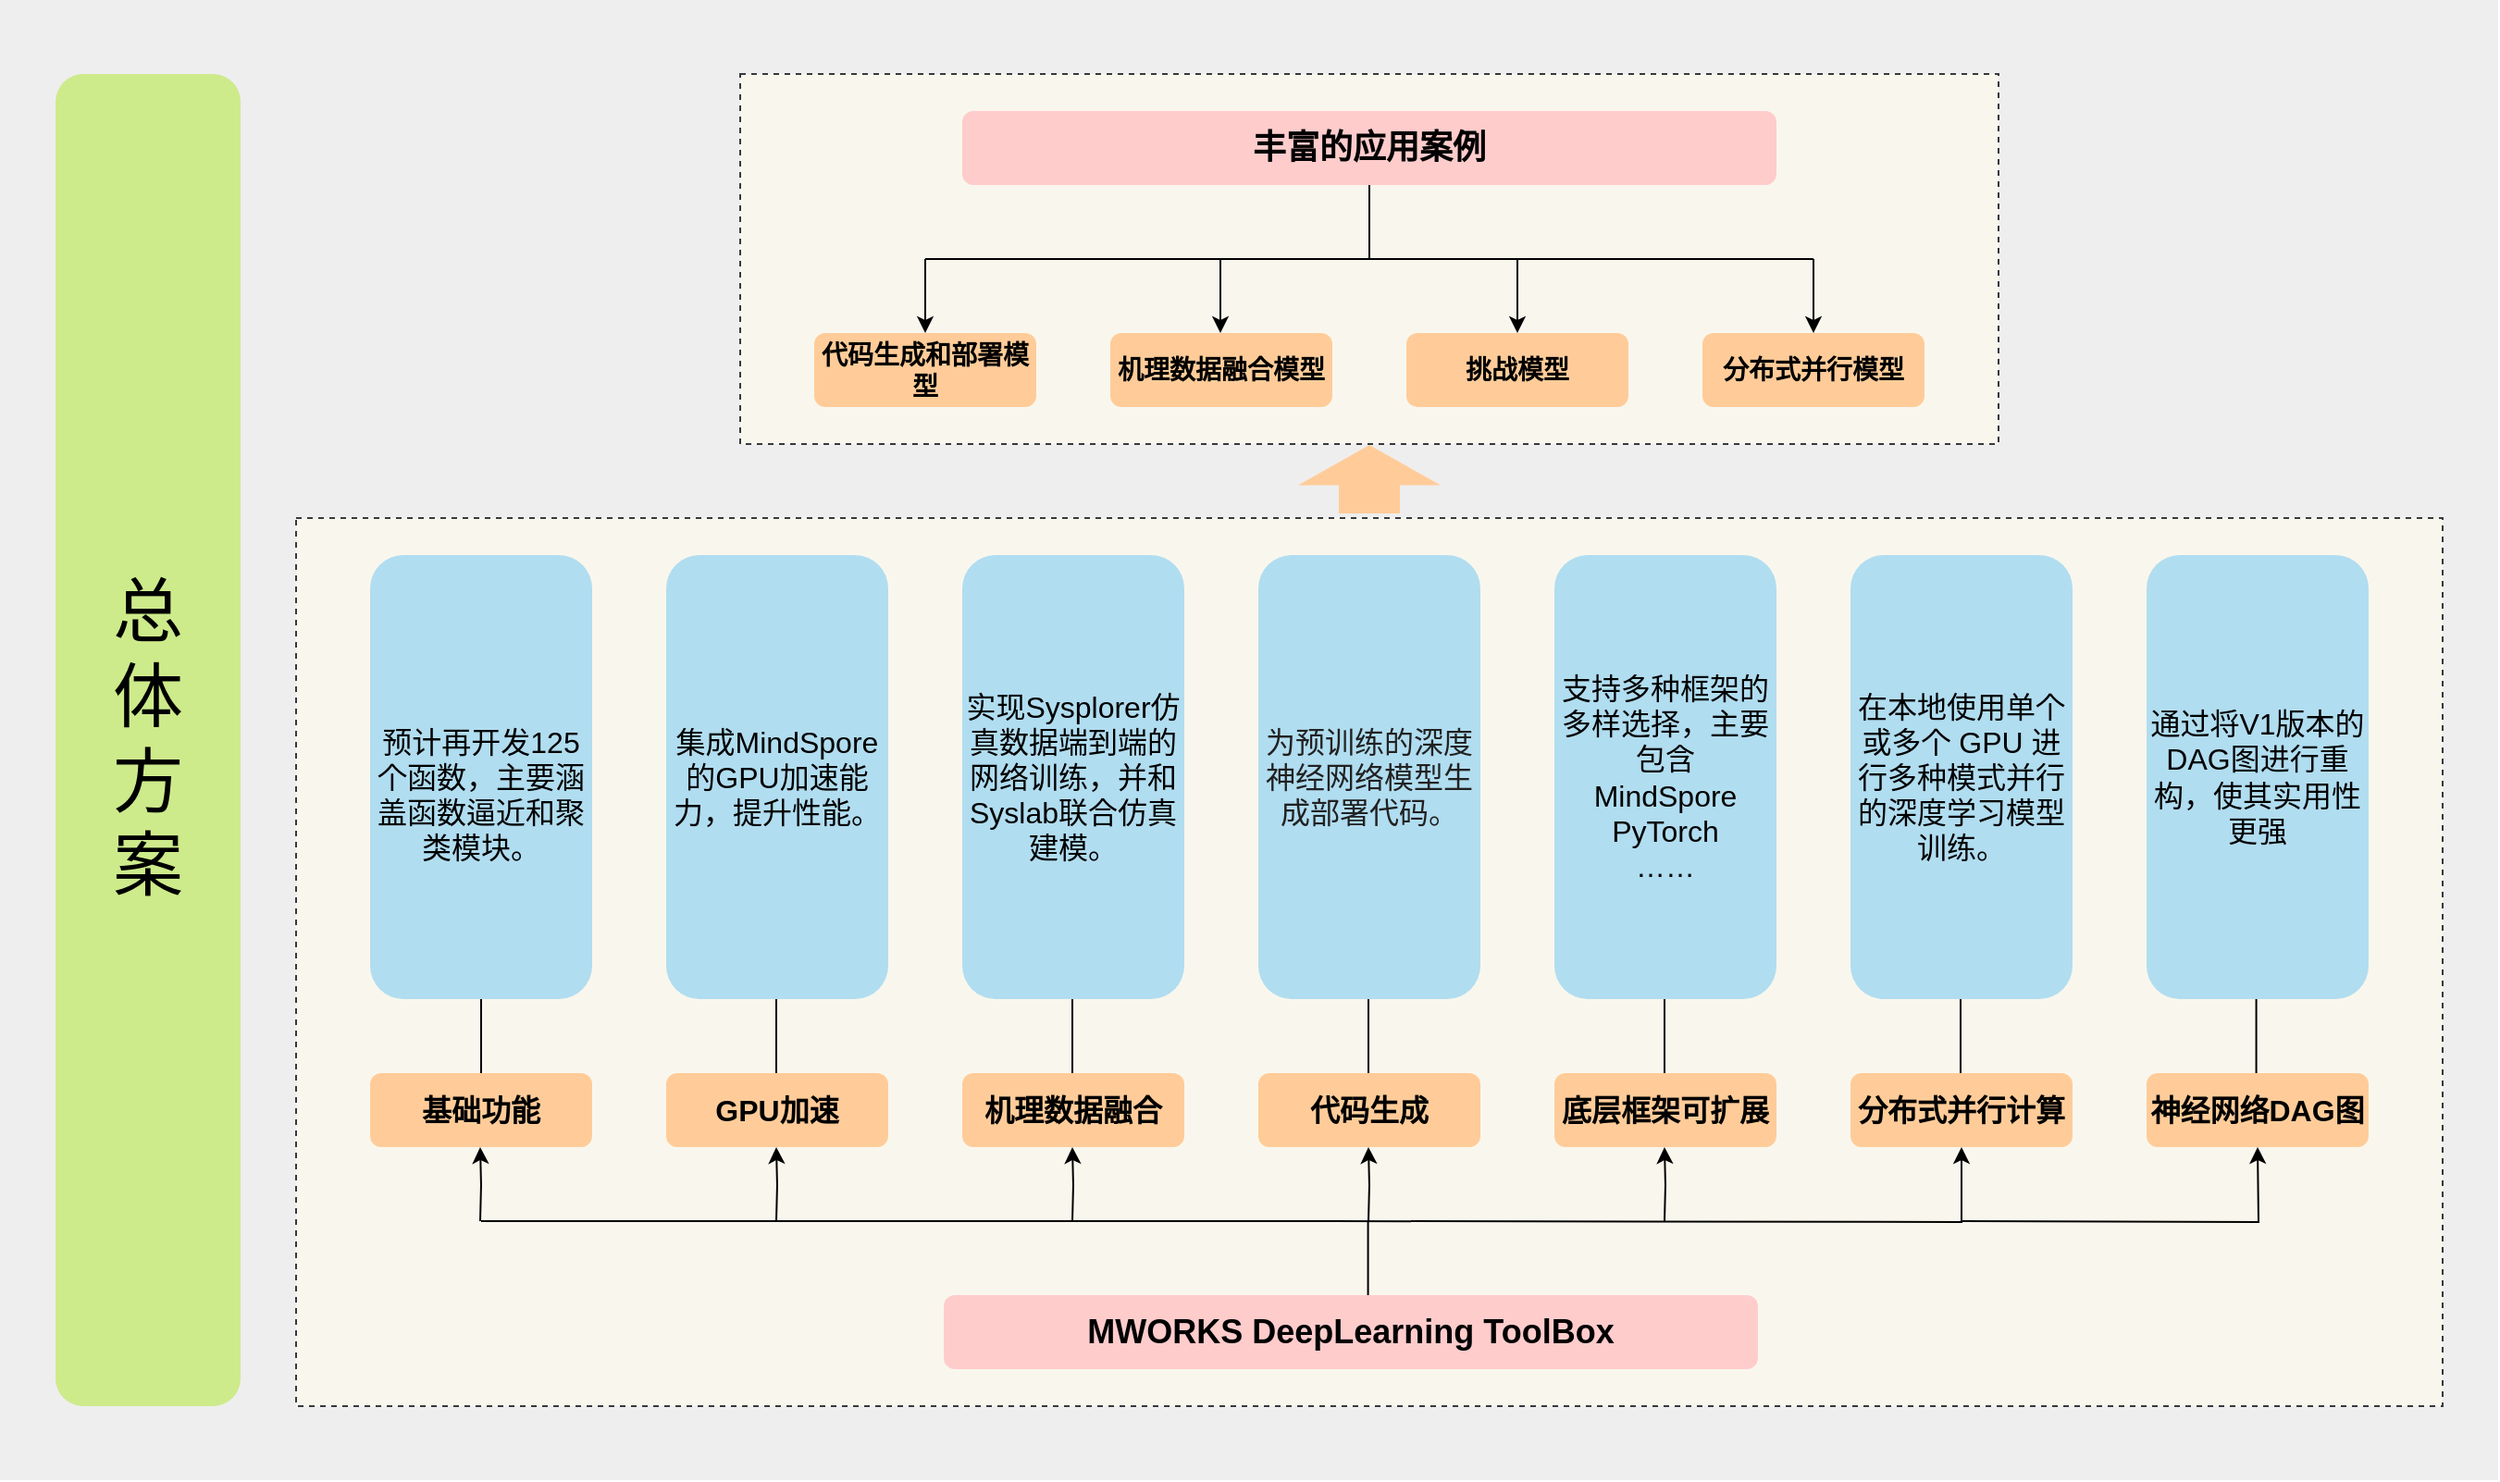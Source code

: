 <mxfile version="12.9.3" type="device"><diagram id="7ahyEEp-FZR-DBvPCOuq" name="第 1 页"><mxGraphModel dx="2381" dy="2483" grid="1" gridSize="10" guides="1" tooltips="1" connect="1" arrows="1" fold="1" page="1" pageScale="1" pageWidth="827" pageHeight="1169" math="0" shadow="0"><root><mxCell id="0"/><mxCell id="1" parent="0"/><mxCell id="tipfiYnlhUNsp1gthsDV-65" value="" style="rounded=0;whiteSpace=wrap;html=1;strokeWidth=1;fillColor=#eeeeee;strokeColor=none;" parent="1" vertex="1"><mxGeometry x="-240" y="-40" width="1350" height="800" as="geometry"/></mxCell><mxCell id="tipfiYnlhUNsp1gthsDV-63" value="" style="rounded=0;whiteSpace=wrap;html=1;dashed=1;fillColor=#f9f7ed;strokeColor=#36393d;" parent="1" vertex="1"><mxGeometry x="-80" y="240" width="1160" height="480" as="geometry"/></mxCell><mxCell id="tipfiYnlhUNsp1gthsDV-1" value="&lt;b&gt;MWORKS DeepLearning ToolBox&lt;/b&gt;" style="rounded=1;whiteSpace=wrap;html=1;fontSize=18;fillColor=#ffcccc;strokeColor=none;" parent="1" vertex="1"><mxGeometry x="270" y="660" width="440" height="40" as="geometry"/></mxCell><mxCell id="tipfiYnlhUNsp1gthsDV-2" value="基础功能" style="rounded=1;whiteSpace=wrap;html=1;fontSize=16;fillColor=#ffcc99;strokeColor=none;fontStyle=1" parent="1" vertex="1"><mxGeometry x="-40" y="540" width="120" height="40" as="geometry"/></mxCell><mxCell id="tipfiYnlhUNsp1gthsDV-3" value="GPU加速" style="rounded=1;whiteSpace=wrap;html=1;fontSize=16;fillColor=#ffcc99;strokeColor=none;fontStyle=1" parent="1" vertex="1"><mxGeometry x="120" y="540" width="120" height="40" as="geometry"/></mxCell><mxCell id="tipfiYnlhUNsp1gthsDV-4" value="机理数据融合" style="rounded=1;whiteSpace=wrap;html=1;fontSize=16;fillColor=#ffcc99;strokeColor=none;fontStyle=1" parent="1" vertex="1"><mxGeometry x="280" y="540" width="120" height="40" as="geometry"/></mxCell><mxCell id="tipfiYnlhUNsp1gthsDV-5" value="代码生成" style="rounded=1;whiteSpace=wrap;html=1;fontSize=16;fillColor=#ffcc99;strokeColor=none;fontStyle=1" parent="1" vertex="1"><mxGeometry x="440" y="540" width="120" height="40" as="geometry"/></mxCell><mxCell id="tipfiYnlhUNsp1gthsDV-6" value="底层框架可扩展" style="rounded=1;whiteSpace=wrap;html=1;fontSize=16;fillColor=#ffcc99;strokeColor=none;fontStyle=1" parent="1" vertex="1"><mxGeometry x="600" y="540" width="120" height="40" as="geometry"/></mxCell><mxCell id="tipfiYnlhUNsp1gthsDV-12" style="edgeStyle=orthogonalEdgeStyle;rounded=0;orthogonalLoop=1;jettySize=auto;html=1;" parent="1" target="tipfiYnlhUNsp1gthsDV-8" edge="1"><mxGeometry relative="1" as="geometry"><mxPoint x="480" y="620" as="sourcePoint"/></mxGeometry></mxCell><mxCell id="tipfiYnlhUNsp1gthsDV-8" value="分布式并行计算" style="rounded=1;whiteSpace=wrap;html=1;fontSize=16;fillColor=#ffcc99;strokeColor=none;fontStyle=1" parent="1" vertex="1"><mxGeometry x="760" y="540" width="120" height="40" as="geometry"/></mxCell><mxCell id="tipfiYnlhUNsp1gthsDV-14" value="" style="endArrow=none;html=1;" parent="1" edge="1"><mxGeometry width="50" height="50" relative="1" as="geometry"><mxPoint x="20" y="620" as="sourcePoint"/><mxPoint x="480" y="620" as="targetPoint"/><Array as="points"/></mxGeometry></mxCell><mxCell id="tipfiYnlhUNsp1gthsDV-15" style="edgeStyle=orthogonalEdgeStyle;rounded=0;orthogonalLoop=1;jettySize=auto;html=1;" parent="1" edge="1"><mxGeometry relative="1" as="geometry"><mxPoint x="19.5" y="580" as="targetPoint"/><mxPoint x="19.5" y="620" as="sourcePoint"/></mxGeometry></mxCell><mxCell id="tipfiYnlhUNsp1gthsDV-16" style="edgeStyle=orthogonalEdgeStyle;rounded=0;orthogonalLoop=1;jettySize=auto;html=1;" parent="1" edge="1"><mxGeometry relative="1" as="geometry"><mxPoint x="179.5" y="580" as="targetPoint"/><mxPoint x="179.5" y="620" as="sourcePoint"/></mxGeometry></mxCell><mxCell id="tipfiYnlhUNsp1gthsDV-17" style="edgeStyle=orthogonalEdgeStyle;rounded=0;orthogonalLoop=1;jettySize=auto;html=1;" parent="1" edge="1"><mxGeometry relative="1" as="geometry"><mxPoint x="339.5" y="580" as="targetPoint"/><mxPoint x="339.5" y="620" as="sourcePoint"/></mxGeometry></mxCell><mxCell id="tipfiYnlhUNsp1gthsDV-18" style="edgeStyle=orthogonalEdgeStyle;rounded=0;orthogonalLoop=1;jettySize=auto;html=1;" parent="1" edge="1"><mxGeometry relative="1" as="geometry"><mxPoint x="499.5" y="580" as="targetPoint"/><mxPoint x="499.5" y="620" as="sourcePoint"/></mxGeometry></mxCell><mxCell id="tipfiYnlhUNsp1gthsDV-19" style="edgeStyle=orthogonalEdgeStyle;rounded=0;orthogonalLoop=1;jettySize=auto;html=1;" parent="1" edge="1"><mxGeometry relative="1" as="geometry"><mxPoint x="659.5" y="580" as="targetPoint"/><mxPoint x="659.5" y="620" as="sourcePoint"/></mxGeometry></mxCell><mxCell id="tipfiYnlhUNsp1gthsDV-24" value="" style="endArrow=none;html=1;" parent="1" edge="1"><mxGeometry width="50" height="50" relative="1" as="geometry"><mxPoint x="499.29" y="660" as="sourcePoint"/><mxPoint x="499.29" y="620" as="targetPoint"/></mxGeometry></mxCell><mxCell id="tipfiYnlhUNsp1gthsDV-37" value="支持多种框架的多样选择，主要包含&lt;br style=&quot;font-size: 16px;&quot;&gt;MindSpore&lt;br style=&quot;font-size: 16px;&quot;&gt;PyTorch&lt;br style=&quot;font-size: 16px;&quot;&gt;……" style="rounded=1;whiteSpace=wrap;html=1;fontSize=16;fillColor=#b1ddf0;strokeColor=none;" parent="1" vertex="1"><mxGeometry x="600" y="260" width="120" height="240" as="geometry"/></mxCell><mxCell id="tipfiYnlhUNsp1gthsDV-42" value="&lt;br style=&quot;font-size: 16px;&quot;&gt;预计再开发125个函数，主要涵盖函数逼近和聚类模块。" style="rounded=1;whiteSpace=wrap;html=1;fontSize=16;fillColor=#b1ddf0;strokeColor=none;" parent="1" vertex="1"><mxGeometry x="-40" y="260" width="120" height="240" as="geometry"/></mxCell><mxCell id="tipfiYnlhUNsp1gthsDV-43" value="集成MindSpore的GPU加速能力，提升性能。" style="rounded=1;whiteSpace=wrap;html=1;fontSize=16;fillColor=#b1ddf0;strokeColor=none;" parent="1" vertex="1"><mxGeometry x="120" y="260" width="120" height="240" as="geometry"/></mxCell><mxCell id="tipfiYnlhUNsp1gthsDV-44" value="&lt;font style=&quot;font-size: 16px;&quot;&gt;实现Sysplorer仿真数据端到端的网络训练，并和Syslab联合仿真建模。&lt;/font&gt;" style="rounded=1;whiteSpace=wrap;html=1;fontSize=16;fillColor=#b1ddf0;strokeColor=none;" parent="1" vertex="1"><mxGeometry x="280" y="260" width="120" height="240" as="geometry"/></mxCell><mxCell id="tipfiYnlhUNsp1gthsDV-45" value="&lt;span style=&quot;color: rgb(33, 33, 33); font-family: &amp;quot;microsoft yahei&amp;quot;, &amp;quot;segoe ui&amp;quot;, arial, helvetica; font-size: 16px; white-space: normal;&quot;&gt;为预训练的深度神经网络模型生成部署代码。&lt;/span&gt;" style="rounded=1;whiteSpace=wrap;html=1;fontSize=16;fillColor=#b1ddf0;strokeColor=none;labelBackgroundColor=none;" parent="1" vertex="1"><mxGeometry x="440" y="260" width="120" height="240" as="geometry"/></mxCell><mxCell id="tipfiYnlhUNsp1gthsDV-46" value="&lt;span style=&quot;font-size: 16px; white-space: normal;&quot;&gt;在本地使用单个或多个 GPU 进行多种模式并行的深度学习模型训练。&lt;/span&gt;" style="rounded=1;whiteSpace=wrap;html=1;fillColor=#b1ddf0;strokeColor=none;labelBackgroundColor=none;fontSize=16;" parent="1" vertex="1"><mxGeometry x="760" y="260" width="120" height="240" as="geometry"/></mxCell><mxCell id="tipfiYnlhUNsp1gthsDV-51" value="" style="endArrow=none;html=1;exitX=0.5;exitY=0;exitDx=0;exitDy=0;entryX=0.5;entryY=1;entryDx=0;entryDy=0;" parent="1" source="tipfiYnlhUNsp1gthsDV-2" target="tipfiYnlhUNsp1gthsDV-42" edge="1"><mxGeometry width="50" height="50" relative="1" as="geometry"><mxPoint x="-10" y="540" as="sourcePoint"/><mxPoint x="40" y="490" as="targetPoint"/></mxGeometry></mxCell><mxCell id="tipfiYnlhUNsp1gthsDV-52" value="" style="endArrow=none;html=1;exitX=0.5;exitY=0;exitDx=0;exitDy=0;entryX=0.5;entryY=1;entryDx=0;entryDy=0;" parent="1" edge="1"><mxGeometry width="50" height="50" relative="1" as="geometry"><mxPoint x="179.5" y="540" as="sourcePoint"/><mxPoint x="179.5" y="500" as="targetPoint"/></mxGeometry></mxCell><mxCell id="tipfiYnlhUNsp1gthsDV-53" value="" style="endArrow=none;html=1;exitX=0.5;exitY=0;exitDx=0;exitDy=0;entryX=0.5;entryY=1;entryDx=0;entryDy=0;" parent="1" edge="1"><mxGeometry width="50" height="50" relative="1" as="geometry"><mxPoint x="339.5" y="540" as="sourcePoint"/><mxPoint x="339.5" y="500" as="targetPoint"/></mxGeometry></mxCell><mxCell id="tipfiYnlhUNsp1gthsDV-54" value="" style="endArrow=none;html=1;exitX=0.5;exitY=0;exitDx=0;exitDy=0;entryX=0.5;entryY=1;entryDx=0;entryDy=0;" parent="1" edge="1"><mxGeometry width="50" height="50" relative="1" as="geometry"><mxPoint x="499.5" y="540" as="sourcePoint"/><mxPoint x="499.5" y="500" as="targetPoint"/></mxGeometry></mxCell><mxCell id="tipfiYnlhUNsp1gthsDV-55" value="" style="endArrow=none;html=1;exitX=0.5;exitY=0;exitDx=0;exitDy=0;entryX=0.5;entryY=1;entryDx=0;entryDy=0;" parent="1" edge="1"><mxGeometry width="50" height="50" relative="1" as="geometry"><mxPoint x="659.5" y="540" as="sourcePoint"/><mxPoint x="659.5" y="500" as="targetPoint"/></mxGeometry></mxCell><mxCell id="tipfiYnlhUNsp1gthsDV-56" value="" style="endArrow=none;html=1;exitX=0.5;exitY=0;exitDx=0;exitDy=0;entryX=0.5;entryY=1;entryDx=0;entryDy=0;" parent="1" edge="1"><mxGeometry width="50" height="50" relative="1" as="geometry"><mxPoint x="819.5" y="540" as="sourcePoint"/><mxPoint x="819.5" y="500" as="targetPoint"/></mxGeometry></mxCell><mxCell id="tipfiYnlhUNsp1gthsDV-64" value="" style="shape=flexArrow;endArrow=classic;html=1;entryX=0.5;entryY=1;entryDx=0;entryDy=0;endWidth=43;endSize=6.93;width=33;fillColor=#ffcc99;strokeColor=none;" parent="1" target="tipfiYnlhUNsp1gthsDV-62" edge="1"><mxGeometry width="50" height="50" relative="1" as="geometry"><mxPoint x="500" y="238" as="sourcePoint"/><mxPoint x="430" y="200" as="targetPoint"/></mxGeometry></mxCell><mxCell id="tipfiYnlhUNsp1gthsDV-67" value="总&lt;br&gt;体&lt;br style=&quot;font-size: 38px&quot;&gt;方&lt;br&gt;案" style="rounded=1;whiteSpace=wrap;html=1;strokeWidth=1;labelPosition=center;verticalLabelPosition=middle;align=center;verticalAlign=middle;labelBackgroundColor=none;fontSize=38;fillColor=#cdeb8b;strokeColor=none;" parent="1" vertex="1"><mxGeometry x="-210" width="100" height="720" as="geometry"/></mxCell><mxCell id="QIdQ-KtbRKW5Hle9r_qr-1" value="&lt;span style=&quot;font-size: 16px; white-space: normal;&quot;&gt;通过将V1版本的DAG图进行重构，使其实用性更强&lt;/span&gt;" style="rounded=1;whiteSpace=wrap;html=1;fillColor=#b1ddf0;strokeColor=none;labelBackgroundColor=none;fontSize=16;" vertex="1" parent="1"><mxGeometry x="920" y="260" width="120" height="240" as="geometry"/></mxCell><mxCell id="QIdQ-KtbRKW5Hle9r_qr-2" value="神经网络DAG图" style="rounded=1;whiteSpace=wrap;html=1;fontSize=16;fillColor=#ffcc99;strokeColor=none;fontStyle=1" vertex="1" parent="1"><mxGeometry x="920" y="540" width="120" height="40" as="geometry"/></mxCell><mxCell id="QIdQ-KtbRKW5Hle9r_qr-3" value="" style="endArrow=none;html=1;exitX=0.5;exitY=0;exitDx=0;exitDy=0;entryX=0.5;entryY=1;entryDx=0;entryDy=0;" edge="1" parent="1"><mxGeometry width="50" height="50" relative="1" as="geometry"><mxPoint x="979.29" y="540" as="sourcePoint"/><mxPoint x="979.29" y="500" as="targetPoint"/></mxGeometry></mxCell><mxCell id="QIdQ-KtbRKW5Hle9r_qr-5" style="edgeStyle=orthogonalEdgeStyle;rounded=0;orthogonalLoop=1;jettySize=auto;html=1;" edge="1" parent="1"><mxGeometry relative="1" as="geometry"><mxPoint x="820" y="620" as="sourcePoint"/><mxPoint x="980" y="580" as="targetPoint"/></mxGeometry></mxCell><mxCell id="tipfiYnlhUNsp1gthsDV-62" value="" style="rounded=0;whiteSpace=wrap;html=1;dashed=1;fillColor=#f9f7ed;strokeColor=#36393d;" parent="1" vertex="1"><mxGeometry x="160" width="680" height="200" as="geometry"/></mxCell><mxCell id="tipfiYnlhUNsp1gthsDV-25" value="&lt;b&gt;丰富的应用案例&lt;/b&gt;" style="rounded=1;whiteSpace=wrap;html=1;fontSize=18;fillColor=#ffcccc;strokeColor=none;" parent="1" vertex="1"><mxGeometry x="280" y="20" width="440" height="40" as="geometry"/></mxCell><mxCell id="tipfiYnlhUNsp1gthsDV-26" value="代码生成和部署模型" style="rounded=1;whiteSpace=wrap;html=1;fontSize=14;fillColor=#ffcc99;strokeColor=none;fontStyle=1" parent="1" vertex="1"><mxGeometry x="200" y="140" width="120" height="40" as="geometry"/></mxCell><mxCell id="tipfiYnlhUNsp1gthsDV-27" value="机理数据融合模型" style="rounded=1;whiteSpace=wrap;html=1;fontSize=14;fillColor=#ffcc99;strokeColor=none;fontStyle=1" parent="1" vertex="1"><mxGeometry x="360" y="140" width="120" height="40" as="geometry"/></mxCell><mxCell id="tipfiYnlhUNsp1gthsDV-28" value="挑战模型" style="rounded=1;whiteSpace=wrap;html=1;fontSize=14;fillColor=#ffcc99;strokeColor=none;fontStyle=1" parent="1" vertex="1"><mxGeometry x="520" y="140" width="120" height="40" as="geometry"/></mxCell><mxCell id="tipfiYnlhUNsp1gthsDV-29" value="分布式并行模型" style="rounded=1;whiteSpace=wrap;html=1;fontSize=14;fillColor=#ffcc99;strokeColor=none;fontStyle=1" parent="1" vertex="1"><mxGeometry x="680" y="140" width="120" height="40" as="geometry"/></mxCell><mxCell id="tipfiYnlhUNsp1gthsDV-31" value="" style="endArrow=none;html=1;entryX=0.5;entryY=1;entryDx=0;entryDy=0;" parent="1" target="tipfiYnlhUNsp1gthsDV-25" edge="1"><mxGeometry width="50" height="50" relative="1" as="geometry"><mxPoint x="500" y="100" as="sourcePoint"/><mxPoint x="540" y="60" as="targetPoint"/></mxGeometry></mxCell><mxCell id="tipfiYnlhUNsp1gthsDV-32" value="" style="endArrow=none;html=1;" parent="1" edge="1"><mxGeometry width="50" height="50" relative="1" as="geometry"><mxPoint x="260" y="100" as="sourcePoint"/><mxPoint x="740" y="100" as="targetPoint"/></mxGeometry></mxCell><mxCell id="tipfiYnlhUNsp1gthsDV-33" value="" style="endArrow=classic;html=1;entryX=0.5;entryY=0;entryDx=0;entryDy=0;" parent="1" target="tipfiYnlhUNsp1gthsDV-26" edge="1"><mxGeometry width="50" height="50" relative="1" as="geometry"><mxPoint x="260" y="100" as="sourcePoint"/><mxPoint x="310" y="100" as="targetPoint"/></mxGeometry></mxCell><mxCell id="tipfiYnlhUNsp1gthsDV-34" value="" style="endArrow=classic;html=1;entryX=0.5;entryY=0;entryDx=0;entryDy=0;" parent="1" edge="1"><mxGeometry width="50" height="50" relative="1" as="geometry"><mxPoint x="419.5" y="100" as="sourcePoint"/><mxPoint x="419.5" y="140" as="targetPoint"/></mxGeometry></mxCell><mxCell id="tipfiYnlhUNsp1gthsDV-35" value="" style="endArrow=classic;html=1;entryX=0.5;entryY=0;entryDx=0;entryDy=0;" parent="1" target="tipfiYnlhUNsp1gthsDV-28" edge="1"><mxGeometry width="50" height="50" relative="1" as="geometry"><mxPoint x="580" y="100" as="sourcePoint"/><mxPoint x="619.5" y="140" as="targetPoint"/><Array as="points"><mxPoint x="580" y="120"/></Array></mxGeometry></mxCell><mxCell id="tipfiYnlhUNsp1gthsDV-36" value="" style="endArrow=classic;html=1;entryX=0.5;entryY=0;entryDx=0;entryDy=0;" parent="1" target="tipfiYnlhUNsp1gthsDV-29" edge="1"><mxGeometry width="50" height="50" relative="1" as="geometry"><mxPoint x="740" y="100" as="sourcePoint"/><mxPoint x="779.5" y="140" as="targetPoint"/></mxGeometry></mxCell></root></mxGraphModel></diagram></mxfile>